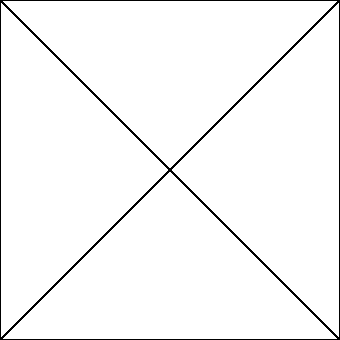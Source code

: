 size(6cm, 6cm);

pair [] A;
A[0]=(-1, -1);
A[1]=( 1, -1);
A[2]=( 1,  1);
A[3]=(-1,  1);
draw (A[0]--A[1]--A[2]--A[3]--cycle);
draw (A[0]--A[2]);
draw (A[1]--A[3]);
